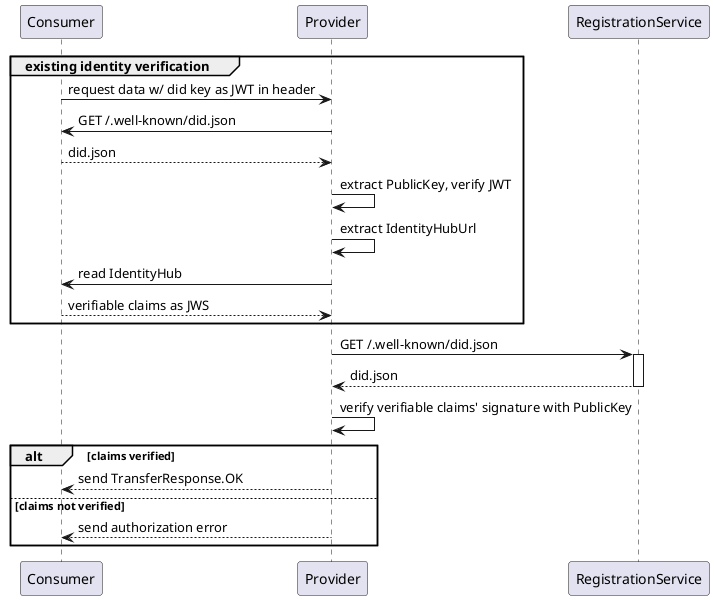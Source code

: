 @startuml

group existing identity verification
   Consumer -> Provider: request data w/ did key as JWT in header
   Provider -> Consumer: GET /.well-known/did.json
   Provider <-- Consumer: did.json
   Provider -> Provider: extract PublicKey, verify JWT
   Provider -> Provider: extract IdentityHubUrl
   Consumer <- Provider: read IdentityHub
   Consumer --> Provider: verifiable claims as JWS
end

Provider -> RegistrationService: GET /.well-known/did.json
activate RegistrationService
Provider <-- RegistrationService: did.json
deactivate RegistrationService
Provider -> Provider: verify verifiable claims' signature with PublicKey

alt claims verified
   Consumer <-- Provider: send TransferResponse.OK
else claims not verified
   Consumer <-- Provider: send authorization error
end

@enduml